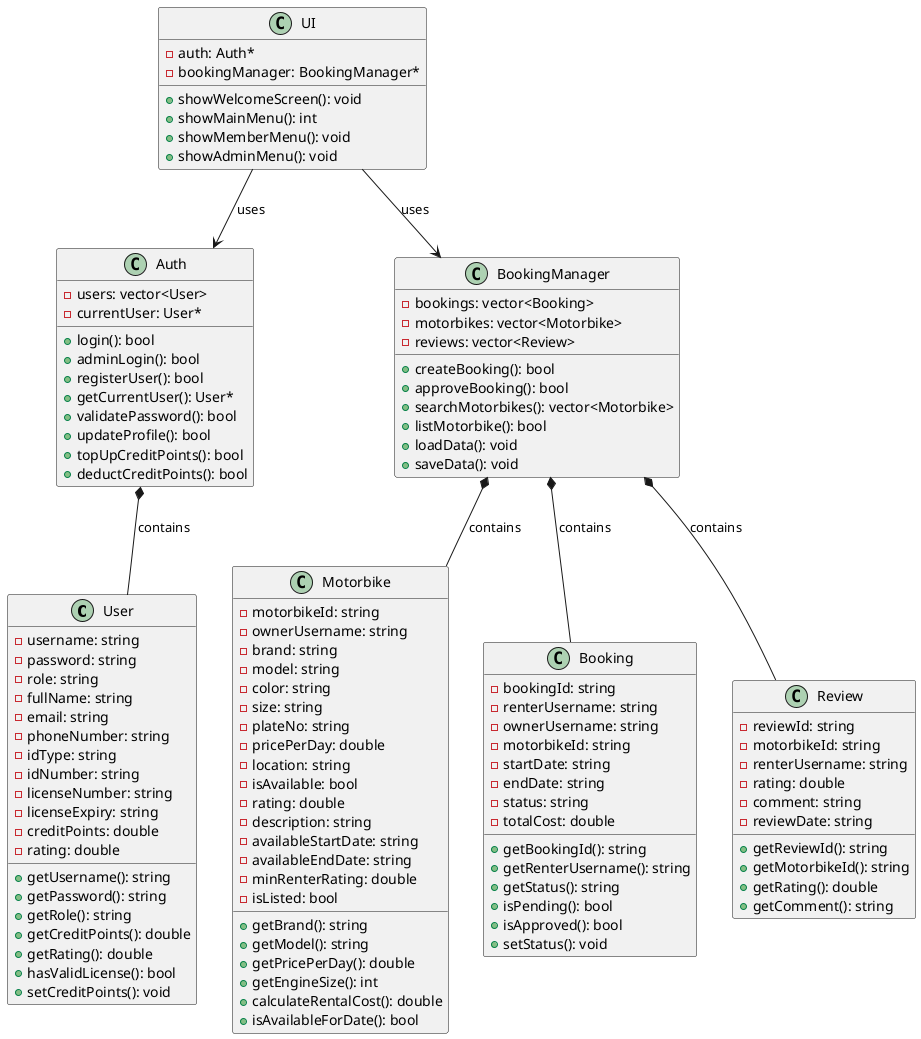@startuml E-Motorbike Rental Class Diagram

class User {
    -username: string
    -password: string
    -role: string
    -fullName: string
    -email: string
    -phoneNumber: string
    -idType: string
    -idNumber: string
    -licenseNumber: string
    -licenseExpiry: string
    -creditPoints: double
    -rating: double
    +getUsername(): string
    +getPassword(): string
    +getRole(): string
    +getCreditPoints(): double
    +getRating(): double
    +hasValidLicense(): bool
    +setCreditPoints(): void
}

class Auth {
    -users: vector<User>
    -currentUser: User*
    +login(): bool
    +adminLogin(): bool
    +registerUser(): bool
    +getCurrentUser(): User*
    +validatePassword(): bool
    +updateProfile(): bool
    +topUpCreditPoints(): bool
    +deductCreditPoints(): bool
}

class Motorbike {
    -motorbikeId: string
    -ownerUsername: string
    -brand: string
    -model: string
    -color: string
    -size: string
    -plateNo: string
    -pricePerDay: double
    -location: string
    -isAvailable: bool
    -rating: double
    -description: string
    -availableStartDate: string
    -availableEndDate: string
    -minRenterRating: double
    -isListed: bool
    +getBrand(): string
    +getModel(): string
    +getPricePerDay(): double
    +getEngineSize(): int
    +calculateRentalCost(): double
    +isAvailableForDate(): bool
}

class Booking {
    -bookingId: string
    -renterUsername: string
    -ownerUsername: string
    -motorbikeId: string
    -startDate: string
    -endDate: string
    -status: string
    -totalCost: double
    +getBookingId(): string
    +getRenterUsername(): string
    +getStatus(): string
    +isPending(): bool
    +isApproved(): bool
    +setStatus(): void
}

class Review {
    -reviewId: string
    -motorbikeId: string
    -renterUsername: string
    -rating: double
    -comment: string
    -reviewDate: string
    +getReviewId(): string
    +getMotorbikeId(): string
    +getRating(): double
    +getComment(): string
}

class BookingManager {
    -bookings: vector<Booking>
    -motorbikes: vector<Motorbike>
    -reviews: vector<Review>
    +createBooking(): bool
    +approveBooking(): bool
    +searchMotorbikes(): vector<Motorbike>
    +listMotorbike(): bool
    +loadData(): void
    +saveData(): void
}

class UI {
    -auth: Auth*
    -bookingManager: BookingManager*
    +showWelcomeScreen(): void
    +showMainMenu(): int
    +showMemberMenu(): void
    +showAdminMenu(): void
}

' Relationships
Auth *-- User : contains
BookingManager *-- Booking : contains
BookingManager *-- Motorbike : contains
BookingManager *-- Review : contains
UI --> Auth : uses
UI --> BookingManager : uses

@enduml
